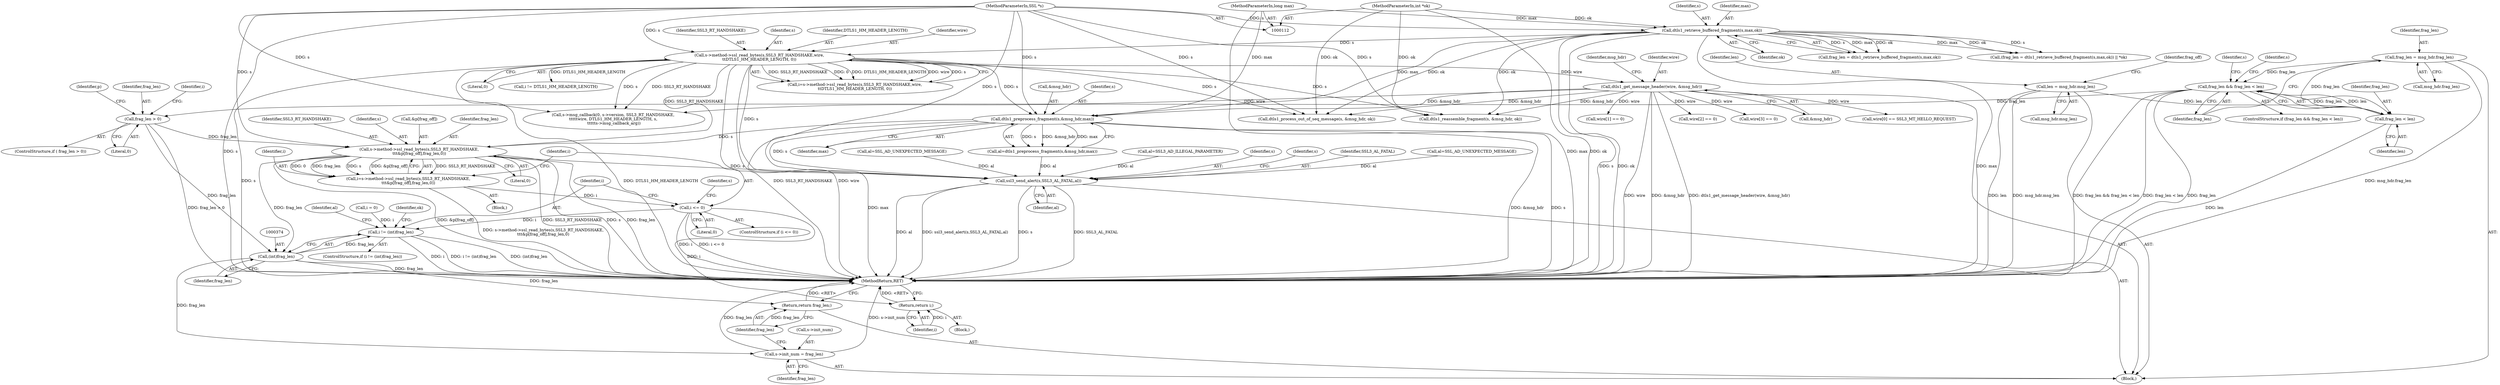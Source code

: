 digraph "0_openssl_d3152655d5319ce883c8e3ac4b99f8de4c59d846@API" {
"1000341" [label="(Call,s->method->ssl_read_bytes(s,SSL3_RT_HANDSHAKE,\n\t\t\t&p[frag_off],frag_len,0))"];
"1000311" [label="(Call,dtls1_preprocess_fragment(s,&msg_hdr,max))"];
"1000142" [label="(Call,s->method->ssl_read_bytes(s,SSL3_RT_HANDSHAKE,wire,\n\t\tDTLS1_HM_HEADER_LENGTH, 0))"];
"1000131" [label="(Call,dtls1_retrieve_buffered_fragment(s,max,ok))"];
"1000113" [label="(MethodParameterIn,SSL *s)"];
"1000116" [label="(MethodParameterIn,long max)"];
"1000117" [label="(MethodParameterIn,int *ok)"];
"1000176" [label="(Call,dtls1_get_message_header(wire, &msg_hdr))"];
"1000323" [label="(Call,frag_len > 0)"];
"1000225" [label="(Call,frag_len && frag_len < len)"];
"1000227" [label="(Call,frag_len < len)"];
"1000219" [label="(Call,frag_len = msg_hdr.frag_len)"];
"1000209" [label="(Call,len = msg_hdr.msg_len)"];
"1000339" [label="(Call,i=s->method->ssl_read_bytes(s,SSL3_RT_HANDSHAKE,\n\t\t\t&p[frag_off],frag_len,0))"];
"1000351" [label="(Call,i <= 0)"];
"1000364" [label="(Return,return i;)"];
"1000371" [label="(Call,i != (int)frag_len)"];
"1000373" [label="(Call,(int)frag_len)"];
"1000388" [label="(Call,s->init_num = frag_len)"];
"1000393" [label="(Return,return frag_len;)"];
"1000396" [label="(Call,ssl3_send_alert(s,SSL3_AL_FATAL,al))"];
"1000224" [label="(ControlStructure,if (frag_len && frag_len < len))"];
"1000204" [label="(Call,dtls1_process_out_of_seq_message(s, &msg_hdr, ok))"];
"1000133" [label="(Identifier,max)"];
"1000227" [label="(Call,frag_len < len)"];
"1000177" [label="(Identifier,wire)"];
"1000388" [label="(Call,s->init_num = frag_len)"];
"1000226" [label="(Identifier,frag_len)"];
"1000134" [label="(Identifier,ok)"];
"1000118" [label="(Block,)"];
"1000252" [label="(Call,wire[0] == SSL3_MT_HELLO_REQUEST)"];
"1000367" [label="(Call,i = 0)"];
"1000399" [label="(Identifier,al)"];
"1000386" [label="(Identifier,ok)"];
"1000357" [label="(Identifier,s)"];
"1000129" [label="(Call,frag_len = dtls1_retrieve_buffered_fragment(s,max,ok))"];
"1000364" [label="(Return,return i;)"];
"1000375" [label="(Identifier,frag_len)"];
"1000301" [label="(Call,al=SSL_AD_UNEXPECTED_MESSAGE)"];
"1000260" [label="(Call,wire[1] == 0)"];
"1000371" [label="(Call,i != (int)frag_len)"];
"1000312" [label="(Identifier,s)"];
"1000132" [label="(Identifier,s)"];
"1000325" [label="(Literal,0)"];
"1000225" [label="(Call,frag_len && frag_len < len)"];
"1000322" [label="(ControlStructure,if ( frag_len > 0))"];
"1000131" [label="(Call,dtls1_retrieve_buffered_fragment(s,max,ok))"];
"1000339" [label="(Call,i=s->method->ssl_read_bytes(s,SSL3_RT_HANDSHAKE,\n\t\t\t&p[frag_off],frag_len,0))"];
"1000165" [label="(Call,i != DTLS1_HM_HEADER_LENGTH)"];
"1000209" [label="(Call,len = msg_hdr.msg_len)"];
"1000116" [label="(MethodParameterIn,long max)"];
"1000329" [label="(Identifier,p)"];
"1000324" [label="(Identifier,frag_len)"];
"1000140" [label="(Call,i=s->method->ssl_read_bytes(s,SSL3_RT_HANDSHAKE,wire,\n\t\tDTLS1_HM_HEADER_LENGTH, 0))"];
"1000392" [label="(Identifier,frag_len)"];
"1000341" [label="(Call,s->method->ssl_read_bytes(s,SSL3_RT_HANDSHAKE,\n\t\t\t&p[frag_off],frag_len,0))"];
"1000144" [label="(Identifier,SSL3_RT_HANDSHAKE)"];
"1000229" [label="(Identifier,len)"];
"1000117" [label="(MethodParameterIn,int *ok)"];
"1000323" [label="(Call,frag_len > 0)"];
"1000326" [label="(Block,)"];
"1000352" [label="(Identifier,i)"];
"1000228" [label="(Identifier,frag_len)"];
"1000350" [label="(ControlStructure,if (i <= 0))"];
"1000412" [label="(MethodReturn,RET)"];
"1000232" [label="(Identifier,s)"];
"1000396" [label="(Call,ssl3_send_alert(s,SSL3_AL_FATAL,al))"];
"1000393" [label="(Return,return frag_len;)"];
"1000169" [label="(Call,al=SSL_AD_UNEXPECTED_MESSAGE)"];
"1000143" [label="(Identifier,s)"];
"1000184" [label="(Identifier,msg_hdr)"];
"1000309" [label="(Call,al=dtls1_preprocess_fragment(s,&msg_hdr,max))"];
"1000343" [label="(Identifier,SSL3_RT_HANDSHAKE)"];
"1000342" [label="(Identifier,s)"];
"1000142" [label="(Call,s->method->ssl_read_bytes(s,SSL3_RT_HANDSHAKE,wire,\n\t\tDTLS1_HM_HEADER_LENGTH, 0))"];
"1000377" [label="(Call,al=SSL3_AD_ILLEGAL_PARAMETER)"];
"1000315" [label="(Identifier,max)"];
"1000344" [label="(Call,&p[frag_off])"];
"1000266" [label="(Call,wire[2] == 0)"];
"1000240" [label="(Identifier,s)"];
"1000211" [label="(Call,msg_hdr.msg_len)"];
"1000176" [label="(Call,dtls1_get_message_header(wire, &msg_hdr))"];
"1000146" [label="(Identifier,DTLS1_HM_HEADER_LENGTH)"];
"1000351" [label="(Call,i <= 0)"];
"1000349" [label="(Literal,0)"];
"1000271" [label="(Call,wire[3] == 0)"];
"1000365" [label="(Identifier,i)"];
"1000147" [label="(Literal,0)"];
"1000394" [label="(Identifier,frag_len)"];
"1000378" [label="(Identifier,al)"];
"1000128" [label="(Call,(frag_len = dtls1_retrieve_buffered_fragment(s,max,ok)) || *ok)"];
"1000348" [label="(Identifier,frag_len)"];
"1000372" [label="(Identifier,i)"];
"1000220" [label="(Identifier,frag_len)"];
"1000313" [label="(Call,&msg_hdr)"];
"1000389" [label="(Call,s->init_num)"];
"1000210" [label="(Identifier,len)"];
"1000368" [label="(Identifier,i)"];
"1000354" [label="(Block,)"];
"1000219" [label="(Call,frag_len = msg_hdr.frag_len)"];
"1000145" [label="(Identifier,wire)"];
"1000311" [label="(Call,dtls1_preprocess_fragment(s,&msg_hdr,max))"];
"1000178" [label="(Call,&msg_hdr)"];
"1000397" [label="(Identifier,s)"];
"1000281" [label="(Call,s->msg_callback(0, s->version, SSL3_RT_HANDSHAKE, \n\t\t\t\t\twire, DTLS1_HM_HEADER_LENGTH, s, \n\t\t\t\t\ts->msg_callback_arg))"];
"1000402" [label="(Identifier,s)"];
"1000370" [label="(ControlStructure,if (i != (int)frag_len))"];
"1000231" [label="(Call,dtls1_reassemble_fragment(s, &msg_hdr, ok))"];
"1000221" [label="(Call,msg_hdr.frag_len)"];
"1000373" [label="(Call,(int)frag_len)"];
"1000215" [label="(Identifier,frag_off)"];
"1000113" [label="(MethodParameterIn,SSL *s)"];
"1000340" [label="(Identifier,i)"];
"1000398" [label="(Identifier,SSL3_AL_FATAL)"];
"1000353" [label="(Literal,0)"];
"1000341" -> "1000339"  [label="AST: "];
"1000341" -> "1000349"  [label="CFG: "];
"1000342" -> "1000341"  [label="AST: "];
"1000343" -> "1000341"  [label="AST: "];
"1000344" -> "1000341"  [label="AST: "];
"1000348" -> "1000341"  [label="AST: "];
"1000349" -> "1000341"  [label="AST: "];
"1000339" -> "1000341"  [label="CFG: "];
"1000341" -> "1000412"  [label="DDG: &p[frag_off]"];
"1000341" -> "1000412"  [label="DDG: SSL3_RT_HANDSHAKE"];
"1000341" -> "1000412"  [label="DDG: frag_len"];
"1000341" -> "1000412"  [label="DDG: s"];
"1000341" -> "1000339"  [label="DDG: SSL3_RT_HANDSHAKE"];
"1000341" -> "1000339"  [label="DDG: 0"];
"1000341" -> "1000339"  [label="DDG: frag_len"];
"1000341" -> "1000339"  [label="DDG: s"];
"1000341" -> "1000339"  [label="DDG: &p[frag_off]"];
"1000311" -> "1000341"  [label="DDG: s"];
"1000113" -> "1000341"  [label="DDG: s"];
"1000142" -> "1000341"  [label="DDG: SSL3_RT_HANDSHAKE"];
"1000323" -> "1000341"  [label="DDG: frag_len"];
"1000341" -> "1000373"  [label="DDG: frag_len"];
"1000341" -> "1000396"  [label="DDG: s"];
"1000311" -> "1000309"  [label="AST: "];
"1000311" -> "1000315"  [label="CFG: "];
"1000312" -> "1000311"  [label="AST: "];
"1000313" -> "1000311"  [label="AST: "];
"1000315" -> "1000311"  [label="AST: "];
"1000309" -> "1000311"  [label="CFG: "];
"1000311" -> "1000412"  [label="DDG: s"];
"1000311" -> "1000412"  [label="DDG: max"];
"1000311" -> "1000412"  [label="DDG: &msg_hdr"];
"1000311" -> "1000309"  [label="DDG: s"];
"1000311" -> "1000309"  [label="DDG: &msg_hdr"];
"1000311" -> "1000309"  [label="DDG: max"];
"1000142" -> "1000311"  [label="DDG: s"];
"1000113" -> "1000311"  [label="DDG: s"];
"1000176" -> "1000311"  [label="DDG: &msg_hdr"];
"1000131" -> "1000311"  [label="DDG: max"];
"1000116" -> "1000311"  [label="DDG: max"];
"1000311" -> "1000396"  [label="DDG: s"];
"1000142" -> "1000140"  [label="AST: "];
"1000142" -> "1000147"  [label="CFG: "];
"1000143" -> "1000142"  [label="AST: "];
"1000144" -> "1000142"  [label="AST: "];
"1000145" -> "1000142"  [label="AST: "];
"1000146" -> "1000142"  [label="AST: "];
"1000147" -> "1000142"  [label="AST: "];
"1000140" -> "1000142"  [label="CFG: "];
"1000142" -> "1000412"  [label="DDG: DTLS1_HM_HEADER_LENGTH"];
"1000142" -> "1000412"  [label="DDG: SSL3_RT_HANDSHAKE"];
"1000142" -> "1000412"  [label="DDG: s"];
"1000142" -> "1000412"  [label="DDG: wire"];
"1000142" -> "1000140"  [label="DDG: SSL3_RT_HANDSHAKE"];
"1000142" -> "1000140"  [label="DDG: 0"];
"1000142" -> "1000140"  [label="DDG: DTLS1_HM_HEADER_LENGTH"];
"1000142" -> "1000140"  [label="DDG: wire"];
"1000142" -> "1000140"  [label="DDG: s"];
"1000131" -> "1000142"  [label="DDG: s"];
"1000113" -> "1000142"  [label="DDG: s"];
"1000142" -> "1000165"  [label="DDG: DTLS1_HM_HEADER_LENGTH"];
"1000142" -> "1000176"  [label="DDG: wire"];
"1000142" -> "1000204"  [label="DDG: s"];
"1000142" -> "1000231"  [label="DDG: s"];
"1000142" -> "1000281"  [label="DDG: SSL3_RT_HANDSHAKE"];
"1000142" -> "1000281"  [label="DDG: s"];
"1000142" -> "1000396"  [label="DDG: s"];
"1000131" -> "1000129"  [label="AST: "];
"1000131" -> "1000134"  [label="CFG: "];
"1000132" -> "1000131"  [label="AST: "];
"1000133" -> "1000131"  [label="AST: "];
"1000134" -> "1000131"  [label="AST: "];
"1000129" -> "1000131"  [label="CFG: "];
"1000131" -> "1000412"  [label="DDG: s"];
"1000131" -> "1000412"  [label="DDG: ok"];
"1000131" -> "1000412"  [label="DDG: max"];
"1000131" -> "1000128"  [label="DDG: s"];
"1000131" -> "1000128"  [label="DDG: max"];
"1000131" -> "1000128"  [label="DDG: ok"];
"1000131" -> "1000129"  [label="DDG: s"];
"1000131" -> "1000129"  [label="DDG: max"];
"1000131" -> "1000129"  [label="DDG: ok"];
"1000113" -> "1000131"  [label="DDG: s"];
"1000116" -> "1000131"  [label="DDG: max"];
"1000117" -> "1000131"  [label="DDG: ok"];
"1000131" -> "1000204"  [label="DDG: ok"];
"1000131" -> "1000231"  [label="DDG: ok"];
"1000113" -> "1000112"  [label="AST: "];
"1000113" -> "1000412"  [label="DDG: s"];
"1000113" -> "1000204"  [label="DDG: s"];
"1000113" -> "1000231"  [label="DDG: s"];
"1000113" -> "1000281"  [label="DDG: s"];
"1000113" -> "1000396"  [label="DDG: s"];
"1000116" -> "1000112"  [label="AST: "];
"1000116" -> "1000412"  [label="DDG: max"];
"1000117" -> "1000112"  [label="AST: "];
"1000117" -> "1000412"  [label="DDG: ok"];
"1000117" -> "1000204"  [label="DDG: ok"];
"1000117" -> "1000231"  [label="DDG: ok"];
"1000176" -> "1000118"  [label="AST: "];
"1000176" -> "1000178"  [label="CFG: "];
"1000177" -> "1000176"  [label="AST: "];
"1000178" -> "1000176"  [label="AST: "];
"1000184" -> "1000176"  [label="CFG: "];
"1000176" -> "1000412"  [label="DDG: &msg_hdr"];
"1000176" -> "1000412"  [label="DDG: dtls1_get_message_header(wire, &msg_hdr)"];
"1000176" -> "1000412"  [label="DDG: wire"];
"1000176" -> "1000204"  [label="DDG: &msg_hdr"];
"1000176" -> "1000231"  [label="DDG: &msg_hdr"];
"1000176" -> "1000252"  [label="DDG: wire"];
"1000176" -> "1000260"  [label="DDG: wire"];
"1000176" -> "1000266"  [label="DDG: wire"];
"1000176" -> "1000271"  [label="DDG: wire"];
"1000176" -> "1000281"  [label="DDG: wire"];
"1000323" -> "1000322"  [label="AST: "];
"1000323" -> "1000325"  [label="CFG: "];
"1000324" -> "1000323"  [label="AST: "];
"1000325" -> "1000323"  [label="AST: "];
"1000329" -> "1000323"  [label="CFG: "];
"1000368" -> "1000323"  [label="CFG: "];
"1000323" -> "1000412"  [label="DDG: frag_len > 0"];
"1000225" -> "1000323"  [label="DDG: frag_len"];
"1000323" -> "1000373"  [label="DDG: frag_len"];
"1000225" -> "1000224"  [label="AST: "];
"1000225" -> "1000226"  [label="CFG: "];
"1000225" -> "1000227"  [label="CFG: "];
"1000226" -> "1000225"  [label="AST: "];
"1000227" -> "1000225"  [label="AST: "];
"1000232" -> "1000225"  [label="CFG: "];
"1000240" -> "1000225"  [label="CFG: "];
"1000225" -> "1000412"  [label="DDG: frag_len && frag_len < len"];
"1000225" -> "1000412"  [label="DDG: frag_len < len"];
"1000225" -> "1000412"  [label="DDG: frag_len"];
"1000227" -> "1000225"  [label="DDG: frag_len"];
"1000227" -> "1000225"  [label="DDG: len"];
"1000219" -> "1000225"  [label="DDG: frag_len"];
"1000227" -> "1000229"  [label="CFG: "];
"1000228" -> "1000227"  [label="AST: "];
"1000229" -> "1000227"  [label="AST: "];
"1000227" -> "1000412"  [label="DDG: len"];
"1000219" -> "1000227"  [label="DDG: frag_len"];
"1000209" -> "1000227"  [label="DDG: len"];
"1000219" -> "1000118"  [label="AST: "];
"1000219" -> "1000221"  [label="CFG: "];
"1000220" -> "1000219"  [label="AST: "];
"1000221" -> "1000219"  [label="AST: "];
"1000226" -> "1000219"  [label="CFG: "];
"1000219" -> "1000412"  [label="DDG: msg_hdr.frag_len"];
"1000209" -> "1000118"  [label="AST: "];
"1000209" -> "1000211"  [label="CFG: "];
"1000210" -> "1000209"  [label="AST: "];
"1000211" -> "1000209"  [label="AST: "];
"1000215" -> "1000209"  [label="CFG: "];
"1000209" -> "1000412"  [label="DDG: len"];
"1000209" -> "1000412"  [label="DDG: msg_hdr.msg_len"];
"1000339" -> "1000326"  [label="AST: "];
"1000340" -> "1000339"  [label="AST: "];
"1000352" -> "1000339"  [label="CFG: "];
"1000339" -> "1000412"  [label="DDG: s->method->ssl_read_bytes(s,SSL3_RT_HANDSHAKE,\n\t\t\t&p[frag_off],frag_len,0)"];
"1000339" -> "1000351"  [label="DDG: i"];
"1000351" -> "1000350"  [label="AST: "];
"1000351" -> "1000353"  [label="CFG: "];
"1000352" -> "1000351"  [label="AST: "];
"1000353" -> "1000351"  [label="AST: "];
"1000357" -> "1000351"  [label="CFG: "];
"1000372" -> "1000351"  [label="CFG: "];
"1000351" -> "1000412"  [label="DDG: i <= 0"];
"1000351" -> "1000412"  [label="DDG: i"];
"1000351" -> "1000364"  [label="DDG: i"];
"1000351" -> "1000371"  [label="DDG: i"];
"1000364" -> "1000354"  [label="AST: "];
"1000364" -> "1000365"  [label="CFG: "];
"1000365" -> "1000364"  [label="AST: "];
"1000412" -> "1000364"  [label="CFG: "];
"1000364" -> "1000412"  [label="DDG: <RET>"];
"1000365" -> "1000364"  [label="DDG: i"];
"1000371" -> "1000370"  [label="AST: "];
"1000371" -> "1000373"  [label="CFG: "];
"1000372" -> "1000371"  [label="AST: "];
"1000373" -> "1000371"  [label="AST: "];
"1000378" -> "1000371"  [label="CFG: "];
"1000386" -> "1000371"  [label="CFG: "];
"1000371" -> "1000412"  [label="DDG: (int)frag_len"];
"1000371" -> "1000412"  [label="DDG: i"];
"1000371" -> "1000412"  [label="DDG: i != (int)frag_len"];
"1000367" -> "1000371"  [label="DDG: i"];
"1000373" -> "1000371"  [label="DDG: frag_len"];
"1000373" -> "1000375"  [label="CFG: "];
"1000374" -> "1000373"  [label="AST: "];
"1000375" -> "1000373"  [label="AST: "];
"1000373" -> "1000412"  [label="DDG: frag_len"];
"1000373" -> "1000388"  [label="DDG: frag_len"];
"1000373" -> "1000393"  [label="DDG: frag_len"];
"1000388" -> "1000118"  [label="AST: "];
"1000388" -> "1000392"  [label="CFG: "];
"1000389" -> "1000388"  [label="AST: "];
"1000392" -> "1000388"  [label="AST: "];
"1000394" -> "1000388"  [label="CFG: "];
"1000388" -> "1000412"  [label="DDG: s->init_num"];
"1000388" -> "1000412"  [label="DDG: frag_len"];
"1000393" -> "1000118"  [label="AST: "];
"1000393" -> "1000394"  [label="CFG: "];
"1000394" -> "1000393"  [label="AST: "];
"1000412" -> "1000393"  [label="CFG: "];
"1000393" -> "1000412"  [label="DDG: <RET>"];
"1000394" -> "1000393"  [label="DDG: frag_len"];
"1000396" -> "1000118"  [label="AST: "];
"1000396" -> "1000399"  [label="CFG: "];
"1000397" -> "1000396"  [label="AST: "];
"1000398" -> "1000396"  [label="AST: "];
"1000399" -> "1000396"  [label="AST: "];
"1000402" -> "1000396"  [label="CFG: "];
"1000396" -> "1000412"  [label="DDG: ssl3_send_alert(s,SSL3_AL_FATAL,al)"];
"1000396" -> "1000412"  [label="DDG: s"];
"1000396" -> "1000412"  [label="DDG: SSL3_AL_FATAL"];
"1000396" -> "1000412"  [label="DDG: al"];
"1000309" -> "1000396"  [label="DDG: al"];
"1000301" -> "1000396"  [label="DDG: al"];
"1000377" -> "1000396"  [label="DDG: al"];
"1000169" -> "1000396"  [label="DDG: al"];
}
